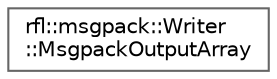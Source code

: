 digraph "类继承关系图"
{
 // LATEX_PDF_SIZE
  bgcolor="transparent";
  edge [fontname=Helvetica,fontsize=10,labelfontname=Helvetica,labelfontsize=10];
  node [fontname=Helvetica,fontsize=10,shape=box,height=0.2,width=0.4];
  rankdir="LR";
  Node0 [id="Node000000",label="rfl::msgpack::Writer\l::MsgpackOutputArray",height=0.2,width=0.4,color="grey40", fillcolor="white", style="filled",URL="$structrfl_1_1msgpack_1_1_writer_1_1_msgpack_output_array.html",tooltip=" "];
}
